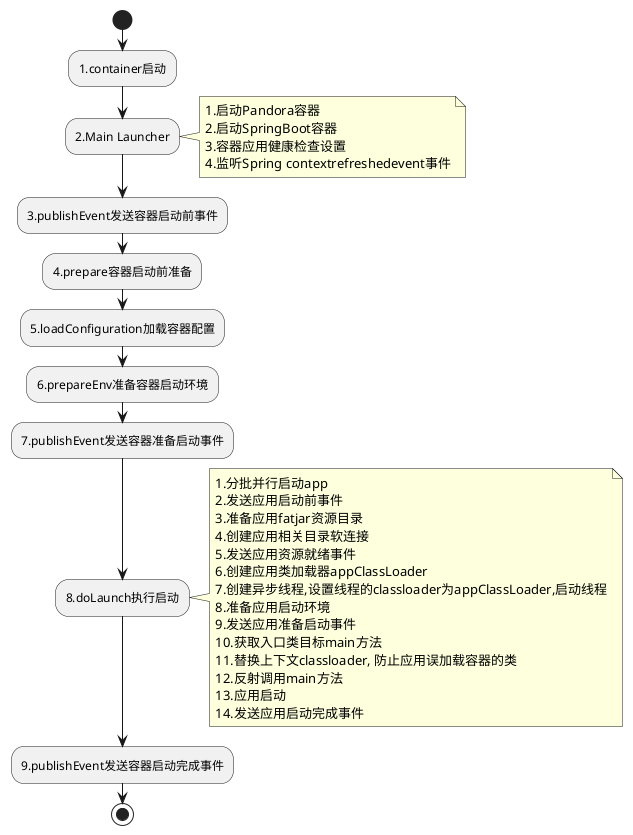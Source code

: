 @startuml
'https://plantuml.com/activity-diagram-beta

start
:1.container启动;
:2.Main Launcher;
note right
    1.启动Pandora容器
    2.启动SpringBoot容器
    3.容器应用健康检查设置
    4.监听Spring contextrefreshedevent事件
end note
:3.publishEvent发送容器启动前事件;
:4.prepare容器启动前准备;
:5.loadConfiguration加载容器配置;
:6.prepareEnv准备容器启动环境;
:7.publishEvent发送容器准备启动事件;
:8.doLaunch执行启动;
note right
    1.分批并行启动app
    2.发送应用启动前事件
    3.准备应用fatjar资源目录
    4.创建应用相关目录软连接
    5.发送应用资源就绪事件
    6.创建应用类加载器appClassLoader
    7.创建异步线程,设置线程的classloader为appClassLoader,启动线程
    8.准备应用启动环境
    9.发送应用准备启动事件
    10.获取入口类目标main方法
    11.替换上下文classloader, 防止应用误加载容器的类
    12.反射调用main方法
    13.应用启动
    14.发送应用启动完成事件
end note
:9.publishEvent发送容器启动完成事件;
stop

@enduml
